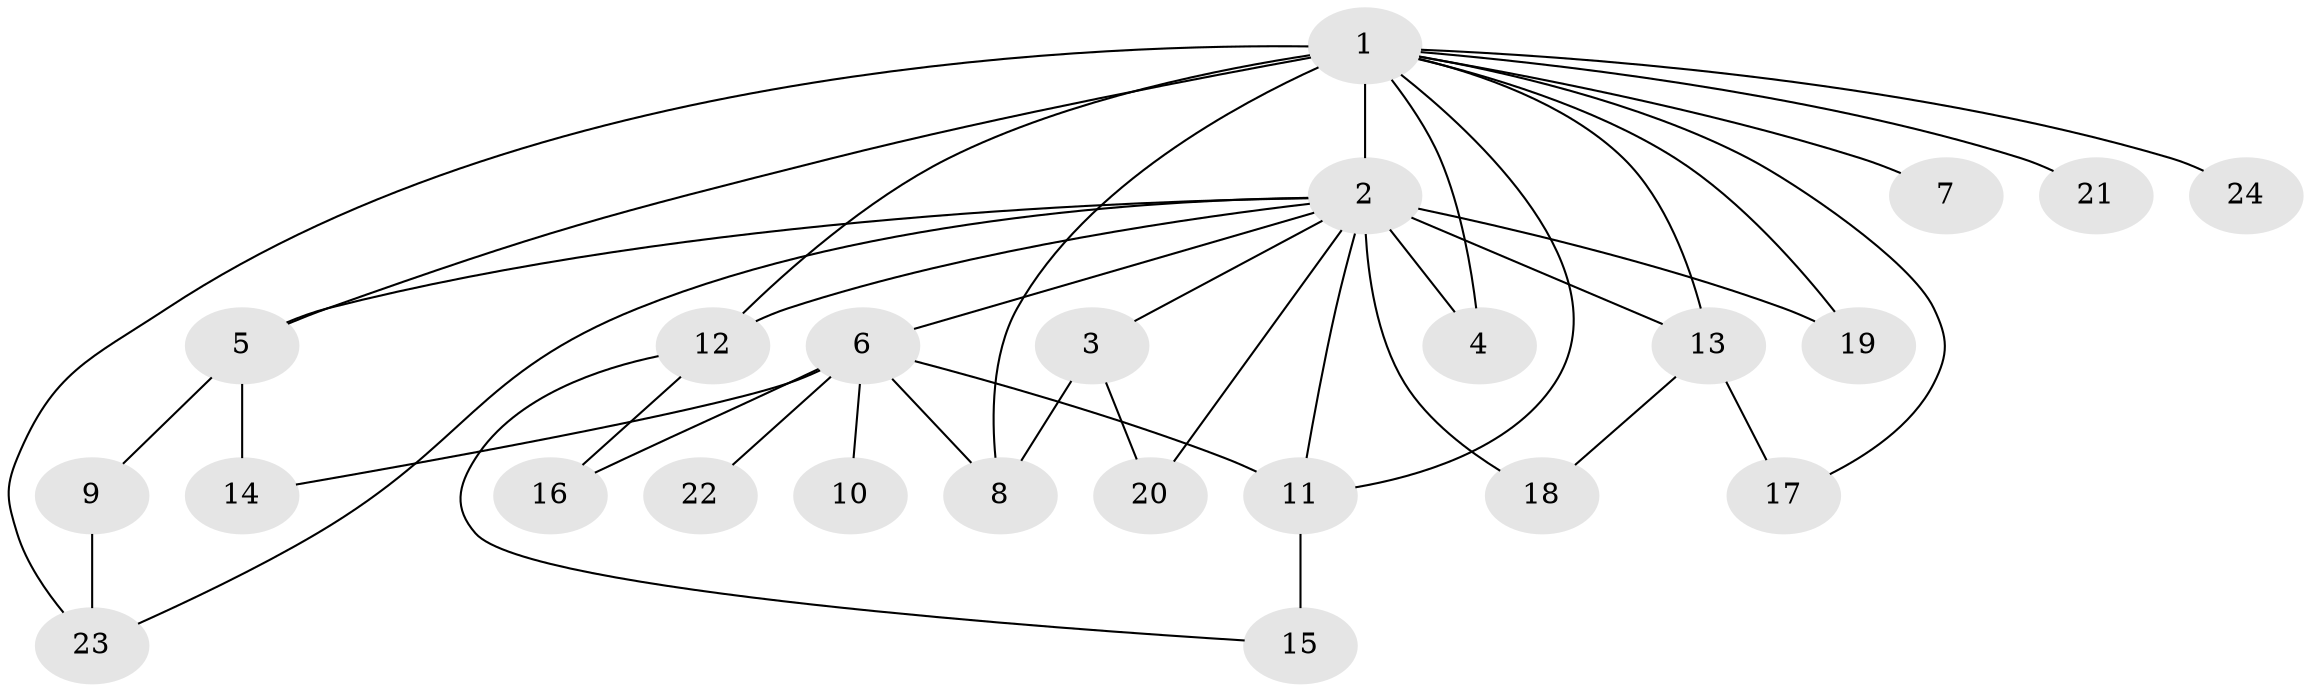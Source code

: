 // original degree distribution, {8: 0.012658227848101266, 31: 0.012658227848101266, 2: 0.25316455696202533, 3: 0.1518987341772152, 7: 0.012658227848101266, 1: 0.46835443037974683, 16: 0.012658227848101266, 5: 0.0379746835443038, 6: 0.02531645569620253, 4: 0.012658227848101266}
// Generated by graph-tools (version 1.1) at 2025/50/03/04/25 22:50:06]
// undirected, 24 vertices, 40 edges
graph export_dot {
  node [color=gray90,style=filled];
  1;
  2;
  3;
  4;
  5;
  6;
  7;
  8;
  9;
  10;
  11;
  12;
  13;
  14;
  15;
  16;
  17;
  18;
  19;
  20;
  21;
  22;
  23;
  24;
  1 -- 2 [weight=15.0];
  1 -- 4 [weight=1.0];
  1 -- 5 [weight=1.0];
  1 -- 7 [weight=1.0];
  1 -- 8 [weight=1.0];
  1 -- 11 [weight=1.0];
  1 -- 12 [weight=1.0];
  1 -- 13 [weight=1.0];
  1 -- 17 [weight=1.0];
  1 -- 19 [weight=4.0];
  1 -- 21 [weight=2.0];
  1 -- 23 [weight=1.0];
  1 -- 24 [weight=1.0];
  2 -- 3 [weight=3.0];
  2 -- 4 [weight=1.0];
  2 -- 5 [weight=1.0];
  2 -- 6 [weight=1.0];
  2 -- 11 [weight=1.0];
  2 -- 12 [weight=2.0];
  2 -- 13 [weight=1.0];
  2 -- 18 [weight=1.0];
  2 -- 19 [weight=1.0];
  2 -- 20 [weight=1.0];
  2 -- 23 [weight=1.0];
  3 -- 8 [weight=1.0];
  3 -- 20 [weight=1.0];
  5 -- 9 [weight=1.0];
  5 -- 14 [weight=1.0];
  6 -- 8 [weight=9.0];
  6 -- 10 [weight=1.0];
  6 -- 11 [weight=1.0];
  6 -- 14 [weight=1.0];
  6 -- 16 [weight=1.0];
  6 -- 22 [weight=1.0];
  9 -- 23 [weight=1.0];
  11 -- 15 [weight=2.0];
  12 -- 15 [weight=1.0];
  12 -- 16 [weight=1.0];
  13 -- 17 [weight=1.0];
  13 -- 18 [weight=1.0];
}
